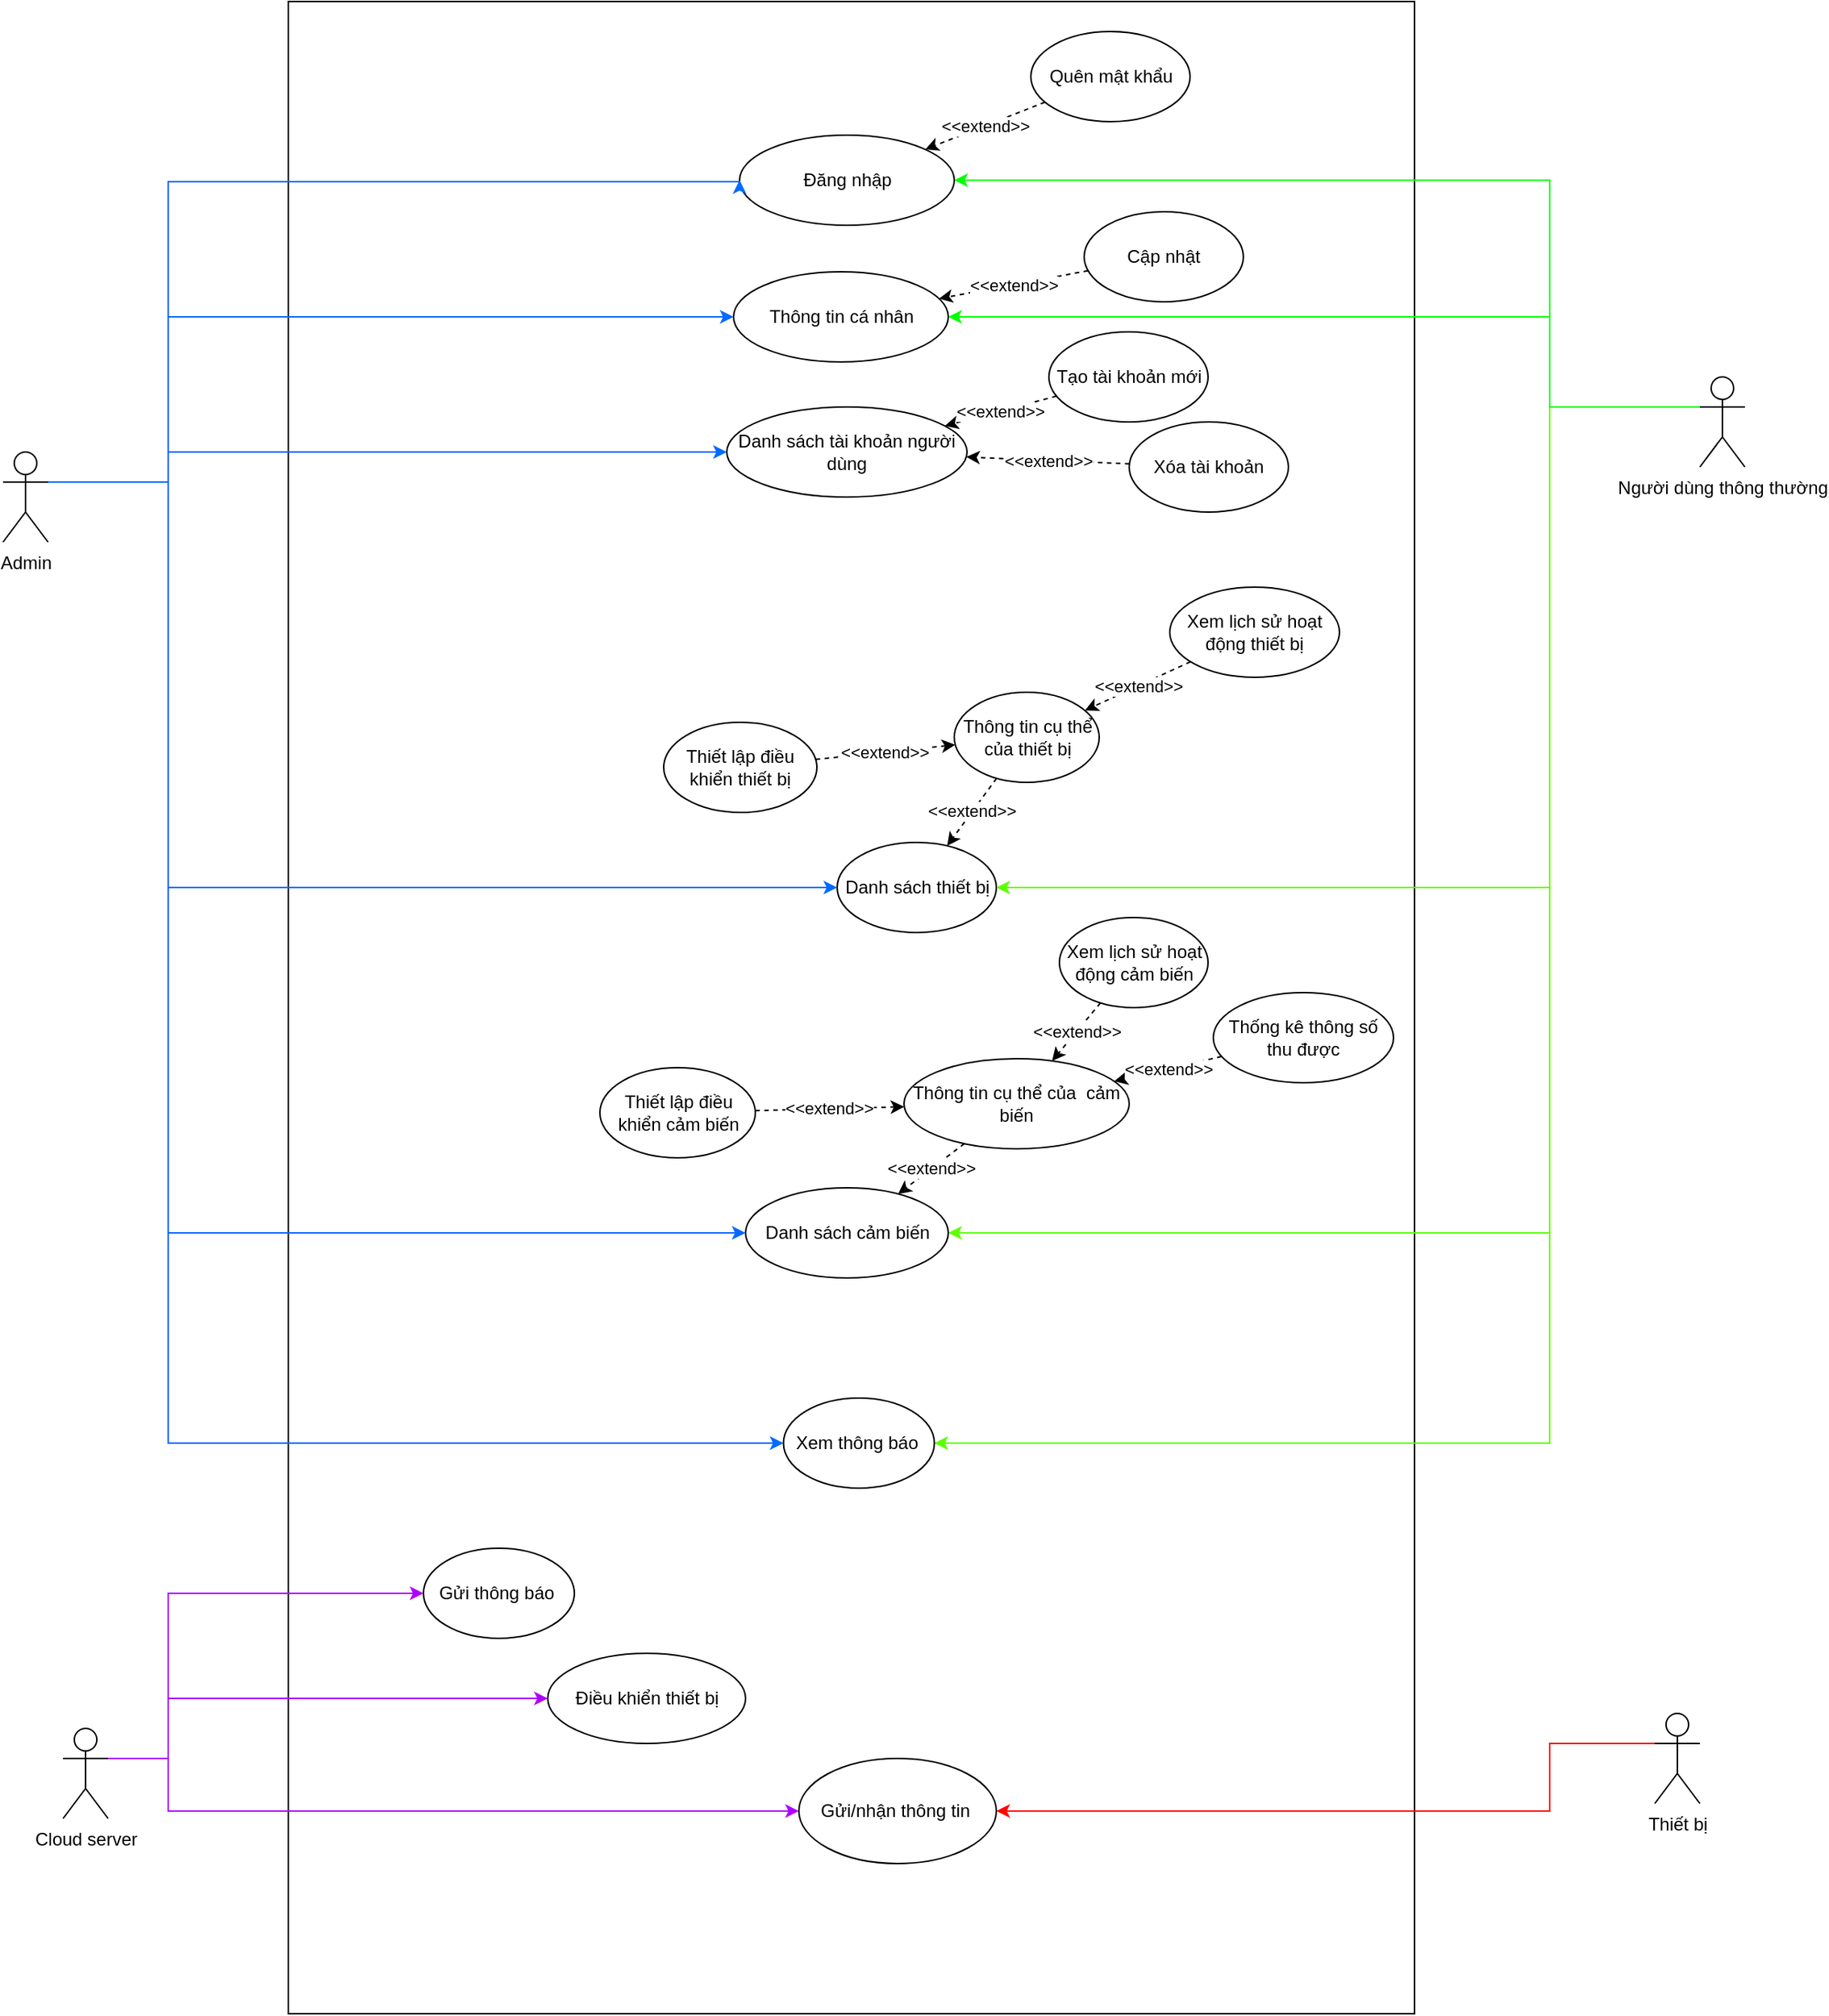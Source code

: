 <mxfile version="21.3.7" type="github">
  <diagram name="Page-1" id="Gs4qEUFltZ7bUWOozk17">
    <mxGraphModel dx="2358" dy="1205" grid="1" gridSize="10" guides="1" tooltips="1" connect="1" arrows="1" fold="1" page="1" pageScale="1" pageWidth="827" pageHeight="1169" math="0" shadow="0">
      <root>
        <mxCell id="0" />
        <mxCell id="1" parent="0" />
        <mxCell id="13ZfU6TCZV_wO7ognFtY-2" value="" style="rounded=0;whiteSpace=wrap;html=1;" parent="1" vertex="1">
          <mxGeometry x="240" y="1020" width="750" height="1340" as="geometry" />
        </mxCell>
        <mxCell id="Ebhskz-XtMlUNa1snjmE-1" value="Admin" style="shape=umlActor;verticalLabelPosition=bottom;verticalAlign=top;html=1;outlineConnect=0;" parent="1" vertex="1">
          <mxGeometry x="50" y="1320" width="30" height="60" as="geometry" />
        </mxCell>
        <mxCell id="Ebhskz-XtMlUNa1snjmE-2" value="Đăng nhập" style="ellipse;whiteSpace=wrap;html=1;" parent="1" vertex="1">
          <mxGeometry x="540.5" y="1109" width="143" height="60" as="geometry" />
        </mxCell>
        <mxCell id="Ebhskz-XtMlUNa1snjmE-3" value="Thông tin cụ thể của thiết bị" style="ellipse;whiteSpace=wrap;html=1;" parent="1" vertex="1">
          <mxGeometry x="683.5" y="1480" width="96.5" height="60" as="geometry" />
        </mxCell>
        <mxCell id="Ebhskz-XtMlUNa1snjmE-4" value="Danh sách thiết bị" style="ellipse;whiteSpace=wrap;html=1;" parent="1" vertex="1">
          <mxGeometry x="605.5" y="1580" width="106" height="60" as="geometry" />
        </mxCell>
        <mxCell id="Ebhskz-XtMlUNa1snjmE-7" value="" style="endArrow=classic;html=1;rounded=0;entryX=0;entryY=0.5;entryDx=0;entryDy=0;exitX=1;exitY=0.333;exitDx=0;exitDy=0;exitPerimeter=0;edgeStyle=orthogonalEdgeStyle;fillColor=#dae8fc;strokeColor=#006aff;startArrow=none;" parent="1" source="Ebhskz-XtMlUNa1snjmE-1" target="Ebhskz-XtMlUNa1snjmE-2" edge="1">
          <mxGeometry width="50" height="50" relative="1" as="geometry">
            <mxPoint x="130" y="1330" as="sourcePoint" />
            <mxPoint x="180" y="1280" as="targetPoint" />
            <Array as="points">
              <mxPoint x="160" y="1340" />
              <mxPoint x="160" y="1140" />
            </Array>
          </mxGeometry>
        </mxCell>
        <mxCell id="Ebhskz-XtMlUNa1snjmE-8" value="" style="endArrow=classic;html=1;rounded=0;exitX=1;exitY=0.333;exitDx=0;exitDy=0;exitPerimeter=0;edgeStyle=orthogonalEdgeStyle;fillColor=#dae8fc;strokeColor=#006aff;entryX=0;entryY=0.5;entryDx=0;entryDy=0;" parent="1" source="Ebhskz-XtMlUNa1snjmE-1" target="Ebhskz-XtMlUNa1snjmE-4" edge="1">
          <mxGeometry width="50" height="50" relative="1" as="geometry">
            <mxPoint x="130" y="1460" as="sourcePoint" />
            <mxPoint x="246.0" y="1420" as="targetPoint" />
            <Array as="points">
              <mxPoint x="160" y="1340" />
              <mxPoint x="160" y="1610" />
            </Array>
          </mxGeometry>
        </mxCell>
        <mxCell id="Ebhskz-XtMlUNa1snjmE-9" style="edgeStyle=orthogonalEdgeStyle;rounded=0;orthogonalLoop=1;jettySize=auto;html=1;exitX=0;exitY=0.333;exitDx=0;exitDy=0;exitPerimeter=0;entryX=1;entryY=0.5;entryDx=0;entryDy=0;fillColor=#e51400;strokeColor=#FF0800;" parent="1" source="Ebhskz-XtMlUNa1snjmE-10" target="Ebhskz-XtMlUNa1snjmE-40" edge="1">
          <mxGeometry relative="1" as="geometry">
            <Array as="points">
              <mxPoint x="1080" y="2180" />
              <mxPoint x="1080" y="2225" />
            </Array>
          </mxGeometry>
        </mxCell>
        <mxCell id="Ebhskz-XtMlUNa1snjmE-10" value="Thiết bị" style="shape=umlActor;verticalLabelPosition=bottom;verticalAlign=top;html=1;outlineConnect=0;" parent="1" vertex="1">
          <mxGeometry x="1150" y="2160" width="30" height="60" as="geometry" />
        </mxCell>
        <mxCell id="Ebhskz-XtMlUNa1snjmE-11" value="Người dùng thông thường" style="shape=umlActor;verticalLabelPosition=bottom;verticalAlign=top;html=1;outlineConnect=0;" parent="1" vertex="1">
          <mxGeometry x="1180" y="1270" width="30" height="60" as="geometry" />
        </mxCell>
        <mxCell id="Ebhskz-XtMlUNa1snjmE-12" value="" style="endArrow=classic;html=1;rounded=0;exitX=0;exitY=0.333;exitDx=0;exitDy=0;exitPerimeter=0;entryX=1;entryY=0.5;entryDx=0;entryDy=0;edgeStyle=orthogonalEdgeStyle;fillColor=#008a00;strokeColor=#00ff00;" parent="1" source="Ebhskz-XtMlUNa1snjmE-11" target="Ebhskz-XtMlUNa1snjmE-2" edge="1">
          <mxGeometry width="50" height="50" relative="1" as="geometry">
            <mxPoint x="760" y="1550" as="sourcePoint" />
            <mxPoint x="810" y="1500" as="targetPoint" />
            <Array as="points">
              <mxPoint x="1080" y="1290" />
              <mxPoint x="1080" y="1139" />
            </Array>
          </mxGeometry>
        </mxCell>
        <mxCell id="Ebhskz-XtMlUNa1snjmE-15" value="Danh sách tài khoản người dùng" style="ellipse;whiteSpace=wrap;html=1;" parent="1" vertex="1">
          <mxGeometry x="532" y="1290" width="160" height="60" as="geometry" />
        </mxCell>
        <mxCell id="Ebhskz-XtMlUNa1snjmE-16" value="" style="endArrow=classic;html=1;rounded=0;exitX=1;exitY=0.333;exitDx=0;exitDy=0;exitPerimeter=0;entryX=0;entryY=0.5;entryDx=0;entryDy=0;edgeStyle=orthogonalEdgeStyle;fillColor=#dae8fc;strokeColor=#006aff;" parent="1" source="Ebhskz-XtMlUNa1snjmE-1" target="Ebhskz-XtMlUNa1snjmE-15" edge="1">
          <mxGeometry width="50" height="50" relative="1" as="geometry">
            <mxPoint x="600" y="1430" as="sourcePoint" />
            <mxPoint x="650" y="1380" as="targetPoint" />
            <Array as="points">
              <mxPoint x="160" y="1340" />
              <mxPoint x="160" y="1320" />
            </Array>
          </mxGeometry>
        </mxCell>
        <mxCell id="Ebhskz-XtMlUNa1snjmE-19" value="Thông tin cụ thể của&amp;nbsp; cảm biến" style="ellipse;whiteSpace=wrap;html=1;" parent="1" vertex="1">
          <mxGeometry x="650" y="1724" width="150" height="60" as="geometry" />
        </mxCell>
        <mxCell id="Ebhskz-XtMlUNa1snjmE-20" value="" style="endArrow=classic;html=1;rounded=0;strokeColor=#006aff;exitX=1;exitY=0.333;exitDx=0;exitDy=0;exitPerimeter=0;entryX=0;entryY=0.5;entryDx=0;entryDy=0;edgeStyle=orthogonalEdgeStyle;fillColor=#dae8fc;" parent="1" source="Ebhskz-XtMlUNa1snjmE-1" target="Ebhskz-XtMlUNa1snjmE-32" edge="1">
          <mxGeometry width="50" height="50" relative="1" as="geometry">
            <mxPoint x="610" y="1590" as="sourcePoint" />
            <mxPoint x="660" y="1540" as="targetPoint" />
            <Array as="points">
              <mxPoint x="160" y="1340" />
              <mxPoint x="160" y="1840" />
            </Array>
          </mxGeometry>
        </mxCell>
        <mxCell id="Ebhskz-XtMlUNa1snjmE-21" value="" style="endArrow=classic;html=1;rounded=0;strokeColor=#5eff00;exitX=0;exitY=0.333;exitDx=0;exitDy=0;exitPerimeter=0;entryX=1;entryY=0.5;entryDx=0;entryDy=0;fillColor=#d5e8d4;edgeStyle=orthogonalEdgeStyle;" parent="1" source="Ebhskz-XtMlUNa1snjmE-11" target="Ebhskz-XtMlUNa1snjmE-32" edge="1">
          <mxGeometry width="50" height="50" relative="1" as="geometry">
            <mxPoint x="610" y="1590" as="sourcePoint" />
            <mxPoint x="660" y="1540" as="targetPoint" />
            <Array as="points">
              <mxPoint x="1080" y="1290" />
              <mxPoint x="1080" y="1840" />
            </Array>
          </mxGeometry>
        </mxCell>
        <mxCell id="Ebhskz-XtMlUNa1snjmE-22" value="Xem lịch sử hoạt động thiết bị" style="ellipse;whiteSpace=wrap;html=1;" parent="1" vertex="1">
          <mxGeometry x="827" y="1410" width="113" height="60" as="geometry" />
        </mxCell>
        <mxCell id="Ebhskz-XtMlUNa1snjmE-23" value="Thống kê thông số thu được" style="ellipse;whiteSpace=wrap;html=1;" parent="1" vertex="1">
          <mxGeometry x="856" y="1680" width="120" height="60" as="geometry" />
        </mxCell>
        <mxCell id="Ebhskz-XtMlUNa1snjmE-27" value="" style="endArrow=classic;html=1;rounded=0;strokeColor=#5EFF00;exitX=0;exitY=0.333;exitDx=0;exitDy=0;exitPerimeter=0;entryX=1;entryY=0.5;entryDx=0;entryDy=0;edgeStyle=orthogonalEdgeStyle;" parent="1" source="Ebhskz-XtMlUNa1snjmE-11" target="Ebhskz-XtMlUNa1snjmE-36" edge="1">
          <mxGeometry width="50" height="50" relative="1" as="geometry">
            <mxPoint x="680" y="1680" as="sourcePoint" />
            <mxPoint x="730" y="1630" as="targetPoint" />
            <Array as="points">
              <mxPoint x="1080" y="1290" />
              <mxPoint x="1080" y="1980" />
            </Array>
          </mxGeometry>
        </mxCell>
        <mxCell id="Ebhskz-XtMlUNa1snjmE-28" value="" style="endArrow=classic;html=1;rounded=0;strokeColor=#006aff;exitX=1;exitY=0.333;exitDx=0;exitDy=0;exitPerimeter=0;entryX=0;entryY=0.5;entryDx=0;entryDy=0;edgeStyle=orthogonalEdgeStyle;" parent="1" source="Ebhskz-XtMlUNa1snjmE-1" target="Ebhskz-XtMlUNa1snjmE-36" edge="1">
          <mxGeometry width="50" height="50" relative="1" as="geometry">
            <mxPoint x="680" y="1770" as="sourcePoint" />
            <mxPoint x="730" y="1720" as="targetPoint" />
            <Array as="points">
              <mxPoint x="160" y="1340" />
              <mxPoint x="160" y="1980" />
            </Array>
          </mxGeometry>
        </mxCell>
        <mxCell id="Ebhskz-XtMlUNa1snjmE-29" value="&amp;lt;&amp;lt;extend&amp;gt;&amp;gt;" style="endArrow=classic;html=1;rounded=0;dashed=1;" parent="1" source="Ebhskz-XtMlUNa1snjmE-22" target="Ebhskz-XtMlUNa1snjmE-3" edge="1">
          <mxGeometry width="50" height="50" relative="1" as="geometry">
            <mxPoint x="462" y="1556" as="sourcePoint" />
            <mxPoint x="360" y="1451" as="targetPoint" />
          </mxGeometry>
        </mxCell>
        <mxCell id="Ebhskz-XtMlUNa1snjmE-30" value="&amp;lt;&amp;lt;extend&amp;gt;&amp;gt;" style="endArrow=classic;html=1;rounded=0;dashed=1;" parent="1" source="Ebhskz-XtMlUNa1snjmE-23" target="Ebhskz-XtMlUNa1snjmE-19" edge="1">
          <mxGeometry width="50" height="50" relative="1" as="geometry">
            <mxPoint x="785" y="1734" as="sourcePoint" />
            <mxPoint x="706" y="1681" as="targetPoint" />
          </mxGeometry>
        </mxCell>
        <mxCell id="Ebhskz-XtMlUNa1snjmE-31" value="Cloud server" style="shape=umlActor;verticalLabelPosition=bottom;verticalAlign=top;html=1;outlineConnect=0;" parent="1" vertex="1">
          <mxGeometry x="90" y="2170" width="30" height="60" as="geometry" />
        </mxCell>
        <mxCell id="Ebhskz-XtMlUNa1snjmE-32" value="Danh sách cảm biến" style="ellipse;whiteSpace=wrap;html=1;" parent="1" vertex="1">
          <mxGeometry x="544.5" y="1810" width="135" height="60" as="geometry" />
        </mxCell>
        <mxCell id="Ebhskz-XtMlUNa1snjmE-33" value="&amp;lt;&amp;lt;extend&amp;gt;&amp;gt;" style="endArrow=classic;html=1;rounded=0;dashed=1;" parent="1" source="Ebhskz-XtMlUNa1snjmE-3" target="Ebhskz-XtMlUNa1snjmE-4" edge="1">
          <mxGeometry x="-0.009" width="50" height="50" relative="1" as="geometry">
            <mxPoint x="785" y="1734" as="sourcePoint" />
            <mxPoint x="706" y="1681" as="targetPoint" />
            <mxPoint as="offset" />
          </mxGeometry>
        </mxCell>
        <mxCell id="Ebhskz-XtMlUNa1snjmE-34" value="&amp;lt;&amp;lt;extend&amp;gt;&amp;gt;" style="endArrow=classic;html=1;rounded=0;dashed=1;" parent="1" source="Ebhskz-XtMlUNa1snjmE-19" target="Ebhskz-XtMlUNa1snjmE-32" edge="1">
          <mxGeometry width="50" height="50" relative="1" as="geometry">
            <mxPoint x="597" y="1660" as="sourcePoint" />
            <mxPoint x="490" y="1700" as="targetPoint" />
          </mxGeometry>
        </mxCell>
        <mxCell id="Ebhskz-XtMlUNa1snjmE-35" value="Điều khiển thiết bị" style="ellipse;whiteSpace=wrap;html=1;" parent="1" vertex="1">
          <mxGeometry x="412.75" y="2120" width="131.75" height="60" as="geometry" />
        </mxCell>
        <mxCell id="Ebhskz-XtMlUNa1snjmE-36" value="Xem thông báo&amp;nbsp;" style="ellipse;whiteSpace=wrap;html=1;" parent="1" vertex="1">
          <mxGeometry x="569.75" y="1950" width="100.5" height="60" as="geometry" />
        </mxCell>
        <mxCell id="Ebhskz-XtMlUNa1snjmE-40" value="Gửi/nhận thông tin&amp;nbsp;" style="ellipse;whiteSpace=wrap;html=1;" parent="1" vertex="1">
          <mxGeometry x="580" y="2190" width="131.5" height="70" as="geometry" />
        </mxCell>
        <mxCell id="Ebhskz-XtMlUNa1snjmE-41" value="" style="endArrow=classic;html=1;rounded=0;exitX=1;exitY=0.333;exitDx=0;exitDy=0;exitPerimeter=0;entryX=0;entryY=0.5;entryDx=0;entryDy=0;fillColor=#e1d5e7;strokeColor=#ae00ff;edgeStyle=orthogonalEdgeStyle;" parent="1" source="Ebhskz-XtMlUNa1snjmE-31" target="Ebhskz-XtMlUNa1snjmE-35" edge="1">
          <mxGeometry width="50" height="50" relative="1" as="geometry">
            <mxPoint x="290" y="1960" as="sourcePoint" />
            <mxPoint x="340" y="1910" as="targetPoint" />
            <Array as="points">
              <mxPoint x="160" y="2190" />
              <mxPoint x="160" y="2150" />
            </Array>
          </mxGeometry>
        </mxCell>
        <mxCell id="Ebhskz-XtMlUNa1snjmE-42" value="" style="endArrow=classic;html=1;rounded=0;exitX=1;exitY=0.333;exitDx=0;exitDy=0;exitPerimeter=0;entryX=0;entryY=0.5;entryDx=0;entryDy=0;fillColor=#e1d5e7;strokeColor=#ae00ff;edgeStyle=orthogonalEdgeStyle;" parent="1" source="Ebhskz-XtMlUNa1snjmE-31" target="Ebhskz-XtMlUNa1snjmE-40" edge="1">
          <mxGeometry width="50" height="50" relative="1" as="geometry">
            <mxPoint x="140" y="2190" as="sourcePoint" />
            <mxPoint x="287" y="2110" as="targetPoint" />
            <Array as="points">
              <mxPoint x="160" y="2190" />
              <mxPoint x="160" y="2225" />
            </Array>
          </mxGeometry>
        </mxCell>
        <mxCell id="Ebhskz-XtMlUNa1snjmE-43" value="Gửi thông báo&amp;nbsp;" style="ellipse;whiteSpace=wrap;html=1;" parent="1" vertex="1">
          <mxGeometry x="330" y="2050" width="100.5" height="60" as="geometry" />
        </mxCell>
        <mxCell id="Ebhskz-XtMlUNa1snjmE-44" value="" style="endArrow=classic;html=1;rounded=0;entryX=0;entryY=0.5;entryDx=0;entryDy=0;exitX=1;exitY=0.333;exitDx=0;exitDy=0;exitPerimeter=0;edgeStyle=orthogonalEdgeStyle;fillColor=#e1d5e7;strokeColor=#ae00ff;" parent="1" source="Ebhskz-XtMlUNa1snjmE-31" target="Ebhskz-XtMlUNa1snjmE-43" edge="1">
          <mxGeometry width="50" height="50" relative="1" as="geometry">
            <mxPoint x="130" y="2240" as="sourcePoint" />
            <mxPoint x="328" y="2210" as="targetPoint" />
            <Array as="points">
              <mxPoint x="160" y="2190" />
              <mxPoint x="160" y="2080" />
            </Array>
          </mxGeometry>
        </mxCell>
        <mxCell id="Ebhskz-XtMlUNa1snjmE-49" value="" style="endArrow=classic;html=1;rounded=0;exitX=0;exitY=0.333;exitDx=0;exitDy=0;exitPerimeter=0;entryX=1;entryY=0.5;entryDx=0;entryDy=0;strokeColor=#5EFF00;edgeStyle=orthogonalEdgeStyle;" parent="1" source="Ebhskz-XtMlUNa1snjmE-11" target="Ebhskz-XtMlUNa1snjmE-4" edge="1">
          <mxGeometry width="50" height="50" relative="1" as="geometry">
            <mxPoint x="540" y="1490" as="sourcePoint" />
            <mxPoint x="590" y="1440" as="targetPoint" />
            <Array as="points">
              <mxPoint x="1080" y="1290" />
              <mxPoint x="1080" y="1610" />
            </Array>
          </mxGeometry>
        </mxCell>
        <mxCell id="Ebhskz-XtMlUNa1snjmE-50" value="Tạo tài khoản mới" style="ellipse;whiteSpace=wrap;html=1;" parent="1" vertex="1">
          <mxGeometry x="746.5" y="1240" width="106" height="60" as="geometry" />
        </mxCell>
        <mxCell id="Ebhskz-XtMlUNa1snjmE-51" value="Xóa tài khoản" style="ellipse;whiteSpace=wrap;html=1;" parent="1" vertex="1">
          <mxGeometry x="800" y="1300" width="106" height="60" as="geometry" />
        </mxCell>
        <mxCell id="Ebhskz-XtMlUNa1snjmE-52" value="&amp;lt;&amp;lt;extend&amp;gt;&amp;gt;" style="endArrow=classic;html=1;rounded=0;dashed=1;" parent="1" source="Ebhskz-XtMlUNa1snjmE-50" target="Ebhskz-XtMlUNa1snjmE-15" edge="1">
          <mxGeometry width="50" height="50" relative="1" as="geometry">
            <mxPoint x="848" y="1530" as="sourcePoint" />
            <mxPoint x="712" y="1583" as="targetPoint" />
          </mxGeometry>
        </mxCell>
        <mxCell id="Ebhskz-XtMlUNa1snjmE-53" value="&amp;lt;&amp;lt;extend&amp;gt;&amp;gt;" style="endArrow=classic;html=1;rounded=0;dashed=1;" parent="1" source="Ebhskz-XtMlUNa1snjmE-51" target="Ebhskz-XtMlUNa1snjmE-15" edge="1">
          <mxGeometry width="50" height="50" relative="1" as="geometry">
            <mxPoint x="781" y="1315" as="sourcePoint" />
            <mxPoint x="700" y="1323" as="targetPoint" />
          </mxGeometry>
        </mxCell>
        <mxCell id="13ZfU6TCZV_wO7ognFtY-3" value="Quên mật khẩu" style="ellipse;whiteSpace=wrap;html=1;" parent="1" vertex="1">
          <mxGeometry x="734.5" y="1040" width="106" height="60" as="geometry" />
        </mxCell>
        <mxCell id="13ZfU6TCZV_wO7ognFtY-4" value="&amp;lt;&amp;lt;extend&amp;gt;&amp;gt;" style="endArrow=classic;html=1;rounded=0;dashed=1;" parent="1" source="13ZfU6TCZV_wO7ognFtY-3" target="Ebhskz-XtMlUNa1snjmE-2" edge="1">
          <mxGeometry width="50" height="50" relative="1" as="geometry">
            <mxPoint x="781" y="1315" as="sourcePoint" />
            <mxPoint x="700" y="1323" as="targetPoint" />
          </mxGeometry>
        </mxCell>
        <mxCell id="cFvaUWWgc1bTBYElcFrX-1" value="Thông tin cá nhân" style="ellipse;whiteSpace=wrap;html=1;" parent="1" vertex="1">
          <mxGeometry x="536.5" y="1200" width="143" height="60" as="geometry" />
        </mxCell>
        <mxCell id="cFvaUWWgc1bTBYElcFrX-2" value="Cập nhật" style="ellipse;whiteSpace=wrap;html=1;" parent="1" vertex="1">
          <mxGeometry x="770" y="1160" width="106" height="60" as="geometry" />
        </mxCell>
        <mxCell id="cFvaUWWgc1bTBYElcFrX-3" value="&amp;lt;&amp;lt;extend&amp;gt;&amp;gt;" style="endArrow=classic;html=1;rounded=0;dashed=1;" parent="1" source="cFvaUWWgc1bTBYElcFrX-2" target="cFvaUWWgc1bTBYElcFrX-1" edge="1">
          <mxGeometry width="50" height="50" relative="1" as="geometry">
            <mxPoint x="754" y="1097" as="sourcePoint" />
            <mxPoint x="674" y="1128" as="targetPoint" />
          </mxGeometry>
        </mxCell>
        <mxCell id="cFvaUWWgc1bTBYElcFrX-4" value="" style="endArrow=classic;html=1;rounded=0;exitX=0;exitY=0.333;exitDx=0;exitDy=0;exitPerimeter=0;entryX=1;entryY=0.5;entryDx=0;entryDy=0;edgeStyle=orthogonalEdgeStyle;fillColor=#008a00;strokeColor=#00ff00;" parent="1" source="Ebhskz-XtMlUNa1snjmE-11" target="cFvaUWWgc1bTBYElcFrX-1" edge="1">
          <mxGeometry width="50" height="50" relative="1" as="geometry">
            <mxPoint x="1190" y="1300" as="sourcePoint" />
            <mxPoint x="694" y="1149" as="targetPoint" />
            <Array as="points">
              <mxPoint x="1080" y="1290" />
              <mxPoint x="1080" y="1230" />
            </Array>
          </mxGeometry>
        </mxCell>
        <mxCell id="cFvaUWWgc1bTBYElcFrX-5" value="" style="endArrow=classic;html=1;rounded=0;exitX=1;exitY=0.333;exitDx=0;exitDy=0;exitPerimeter=0;entryX=0;entryY=0.5;entryDx=0;entryDy=0;edgeStyle=orthogonalEdgeStyle;fillColor=#dae8fc;strokeColor=#006aff;" parent="1" source="Ebhskz-XtMlUNa1snjmE-1" target="cFvaUWWgc1bTBYElcFrX-1" edge="1">
          <mxGeometry width="50" height="50" relative="1" as="geometry">
            <mxPoint x="90" y="1350" as="sourcePoint" />
            <mxPoint x="542" y="1330" as="targetPoint" />
            <Array as="points">
              <mxPoint x="160" y="1340" />
              <mxPoint x="160" y="1230" />
            </Array>
          </mxGeometry>
        </mxCell>
        <mxCell id="kh4QaWCAT5zSmjW3qF8s-1" value="Thiết lập điều khiển thiết bị" style="ellipse;whiteSpace=wrap;html=1;" parent="1" vertex="1">
          <mxGeometry x="490" y="1500" width="102" height="60" as="geometry" />
        </mxCell>
        <mxCell id="kh4QaWCAT5zSmjW3qF8s-2" value="&amp;lt;&amp;lt;extend&amp;gt;&amp;gt;" style="endArrow=classic;html=1;rounded=0;dashed=1;" parent="1" source="kh4QaWCAT5zSmjW3qF8s-1" target="Ebhskz-XtMlUNa1snjmE-3" edge="1">
          <mxGeometry x="-0.009" width="50" height="50" relative="1" as="geometry">
            <mxPoint x="733" y="1548" as="sourcePoint" />
            <mxPoint x="692" y="1593" as="targetPoint" />
            <mxPoint as="offset" />
          </mxGeometry>
        </mxCell>
        <mxCell id="kh4QaWCAT5zSmjW3qF8s-4" value="Thiết lập điều khiển cảm biến" style="ellipse;whiteSpace=wrap;html=1;" parent="1" vertex="1">
          <mxGeometry x="447.5" y="1730" width="103.5" height="60" as="geometry" />
        </mxCell>
        <mxCell id="kh4QaWCAT5zSmjW3qF8s-5" value="&amp;lt;&amp;lt;extend&amp;gt;&amp;gt;" style="endArrow=classic;html=1;rounded=0;dashed=1;" parent="1" source="kh4QaWCAT5zSmjW3qF8s-4" target="Ebhskz-XtMlUNa1snjmE-19" edge="1">
          <mxGeometry width="50" height="50" relative="1" as="geometry">
            <mxPoint x="614" y="1698" as="sourcePoint" />
            <mxPoint x="690" y="1740" as="targetPoint" />
          </mxGeometry>
        </mxCell>
        <mxCell id="kh4QaWCAT5zSmjW3qF8s-7" value="Xem lịch sử hoạt động cảm biến" style="ellipse;whiteSpace=wrap;html=1;" parent="1" vertex="1">
          <mxGeometry x="753.5" y="1630" width="99" height="60" as="geometry" />
        </mxCell>
        <mxCell id="kh4QaWCAT5zSmjW3qF8s-8" value="&amp;lt;&amp;lt;extend&amp;gt;&amp;gt;" style="endArrow=classic;html=1;rounded=0;dashed=1;" parent="1" source="kh4QaWCAT5zSmjW3qF8s-7" target="Ebhskz-XtMlUNa1snjmE-19" edge="1">
          <mxGeometry width="50" height="50" relative="1" as="geometry">
            <mxPoint x="872" y="1733" as="sourcePoint" />
            <mxPoint x="800" y="1749" as="targetPoint" />
          </mxGeometry>
        </mxCell>
      </root>
    </mxGraphModel>
  </diagram>
</mxfile>
